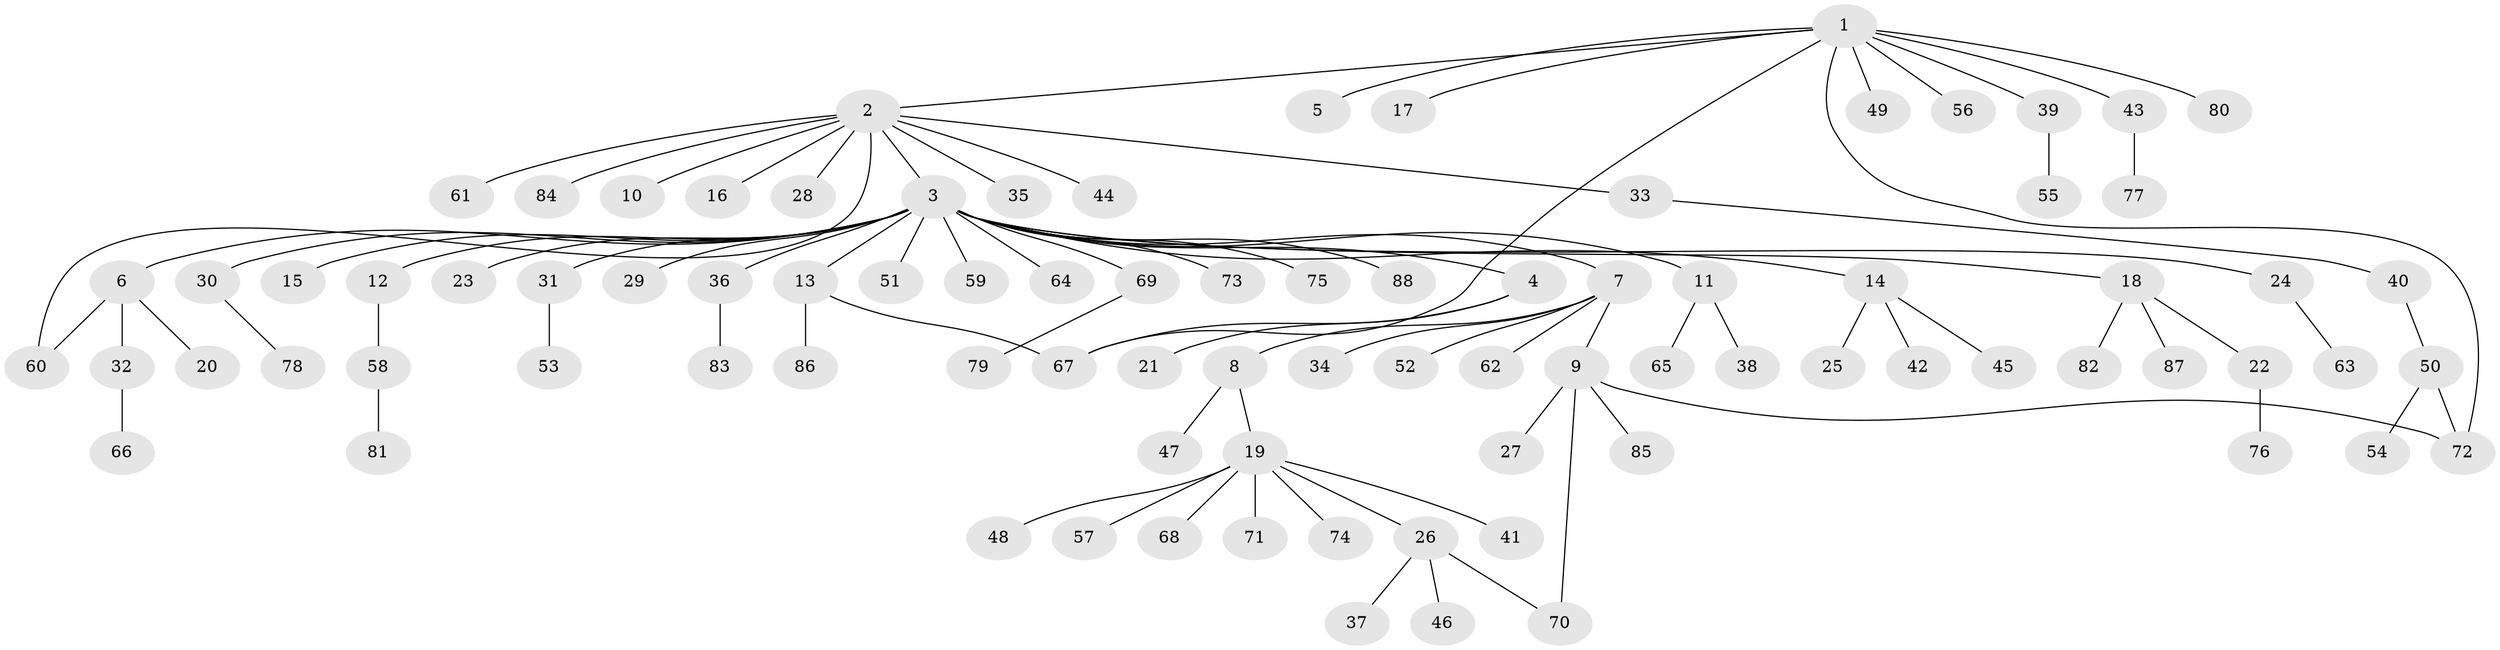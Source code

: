 // Generated by graph-tools (version 1.1) at 2025/01/03/09/25 03:01:44]
// undirected, 88 vertices, 93 edges
graph export_dot {
graph [start="1"]
  node [color=gray90,style=filled];
  1;
  2;
  3;
  4;
  5;
  6;
  7;
  8;
  9;
  10;
  11;
  12;
  13;
  14;
  15;
  16;
  17;
  18;
  19;
  20;
  21;
  22;
  23;
  24;
  25;
  26;
  27;
  28;
  29;
  30;
  31;
  32;
  33;
  34;
  35;
  36;
  37;
  38;
  39;
  40;
  41;
  42;
  43;
  44;
  45;
  46;
  47;
  48;
  49;
  50;
  51;
  52;
  53;
  54;
  55;
  56;
  57;
  58;
  59;
  60;
  61;
  62;
  63;
  64;
  65;
  66;
  67;
  68;
  69;
  70;
  71;
  72;
  73;
  74;
  75;
  76;
  77;
  78;
  79;
  80;
  81;
  82;
  83;
  84;
  85;
  86;
  87;
  88;
  1 -- 2;
  1 -- 5;
  1 -- 17;
  1 -- 39;
  1 -- 43;
  1 -- 49;
  1 -- 56;
  1 -- 67;
  1 -- 72;
  1 -- 80;
  2 -- 3;
  2 -- 10;
  2 -- 16;
  2 -- 28;
  2 -- 33;
  2 -- 35;
  2 -- 44;
  2 -- 60;
  2 -- 61;
  2 -- 84;
  3 -- 4;
  3 -- 6;
  3 -- 7;
  3 -- 11;
  3 -- 12;
  3 -- 13;
  3 -- 14;
  3 -- 15;
  3 -- 18;
  3 -- 23;
  3 -- 24;
  3 -- 29;
  3 -- 30;
  3 -- 31;
  3 -- 36;
  3 -- 51;
  3 -- 59;
  3 -- 64;
  3 -- 69;
  3 -- 73;
  3 -- 75;
  3 -- 88;
  4 -- 21;
  4 -- 67;
  6 -- 20;
  6 -- 32;
  6 -- 60;
  7 -- 8;
  7 -- 9;
  7 -- 34;
  7 -- 52;
  7 -- 62;
  8 -- 19;
  8 -- 47;
  9 -- 27;
  9 -- 70;
  9 -- 72;
  9 -- 85;
  11 -- 38;
  11 -- 65;
  12 -- 58;
  13 -- 67;
  13 -- 86;
  14 -- 25;
  14 -- 42;
  14 -- 45;
  18 -- 22;
  18 -- 82;
  18 -- 87;
  19 -- 26;
  19 -- 41;
  19 -- 48;
  19 -- 57;
  19 -- 68;
  19 -- 71;
  19 -- 74;
  22 -- 76;
  24 -- 63;
  26 -- 37;
  26 -- 46;
  26 -- 70;
  30 -- 78;
  31 -- 53;
  32 -- 66;
  33 -- 40;
  36 -- 83;
  39 -- 55;
  40 -- 50;
  43 -- 77;
  50 -- 54;
  50 -- 72;
  58 -- 81;
  69 -- 79;
}
